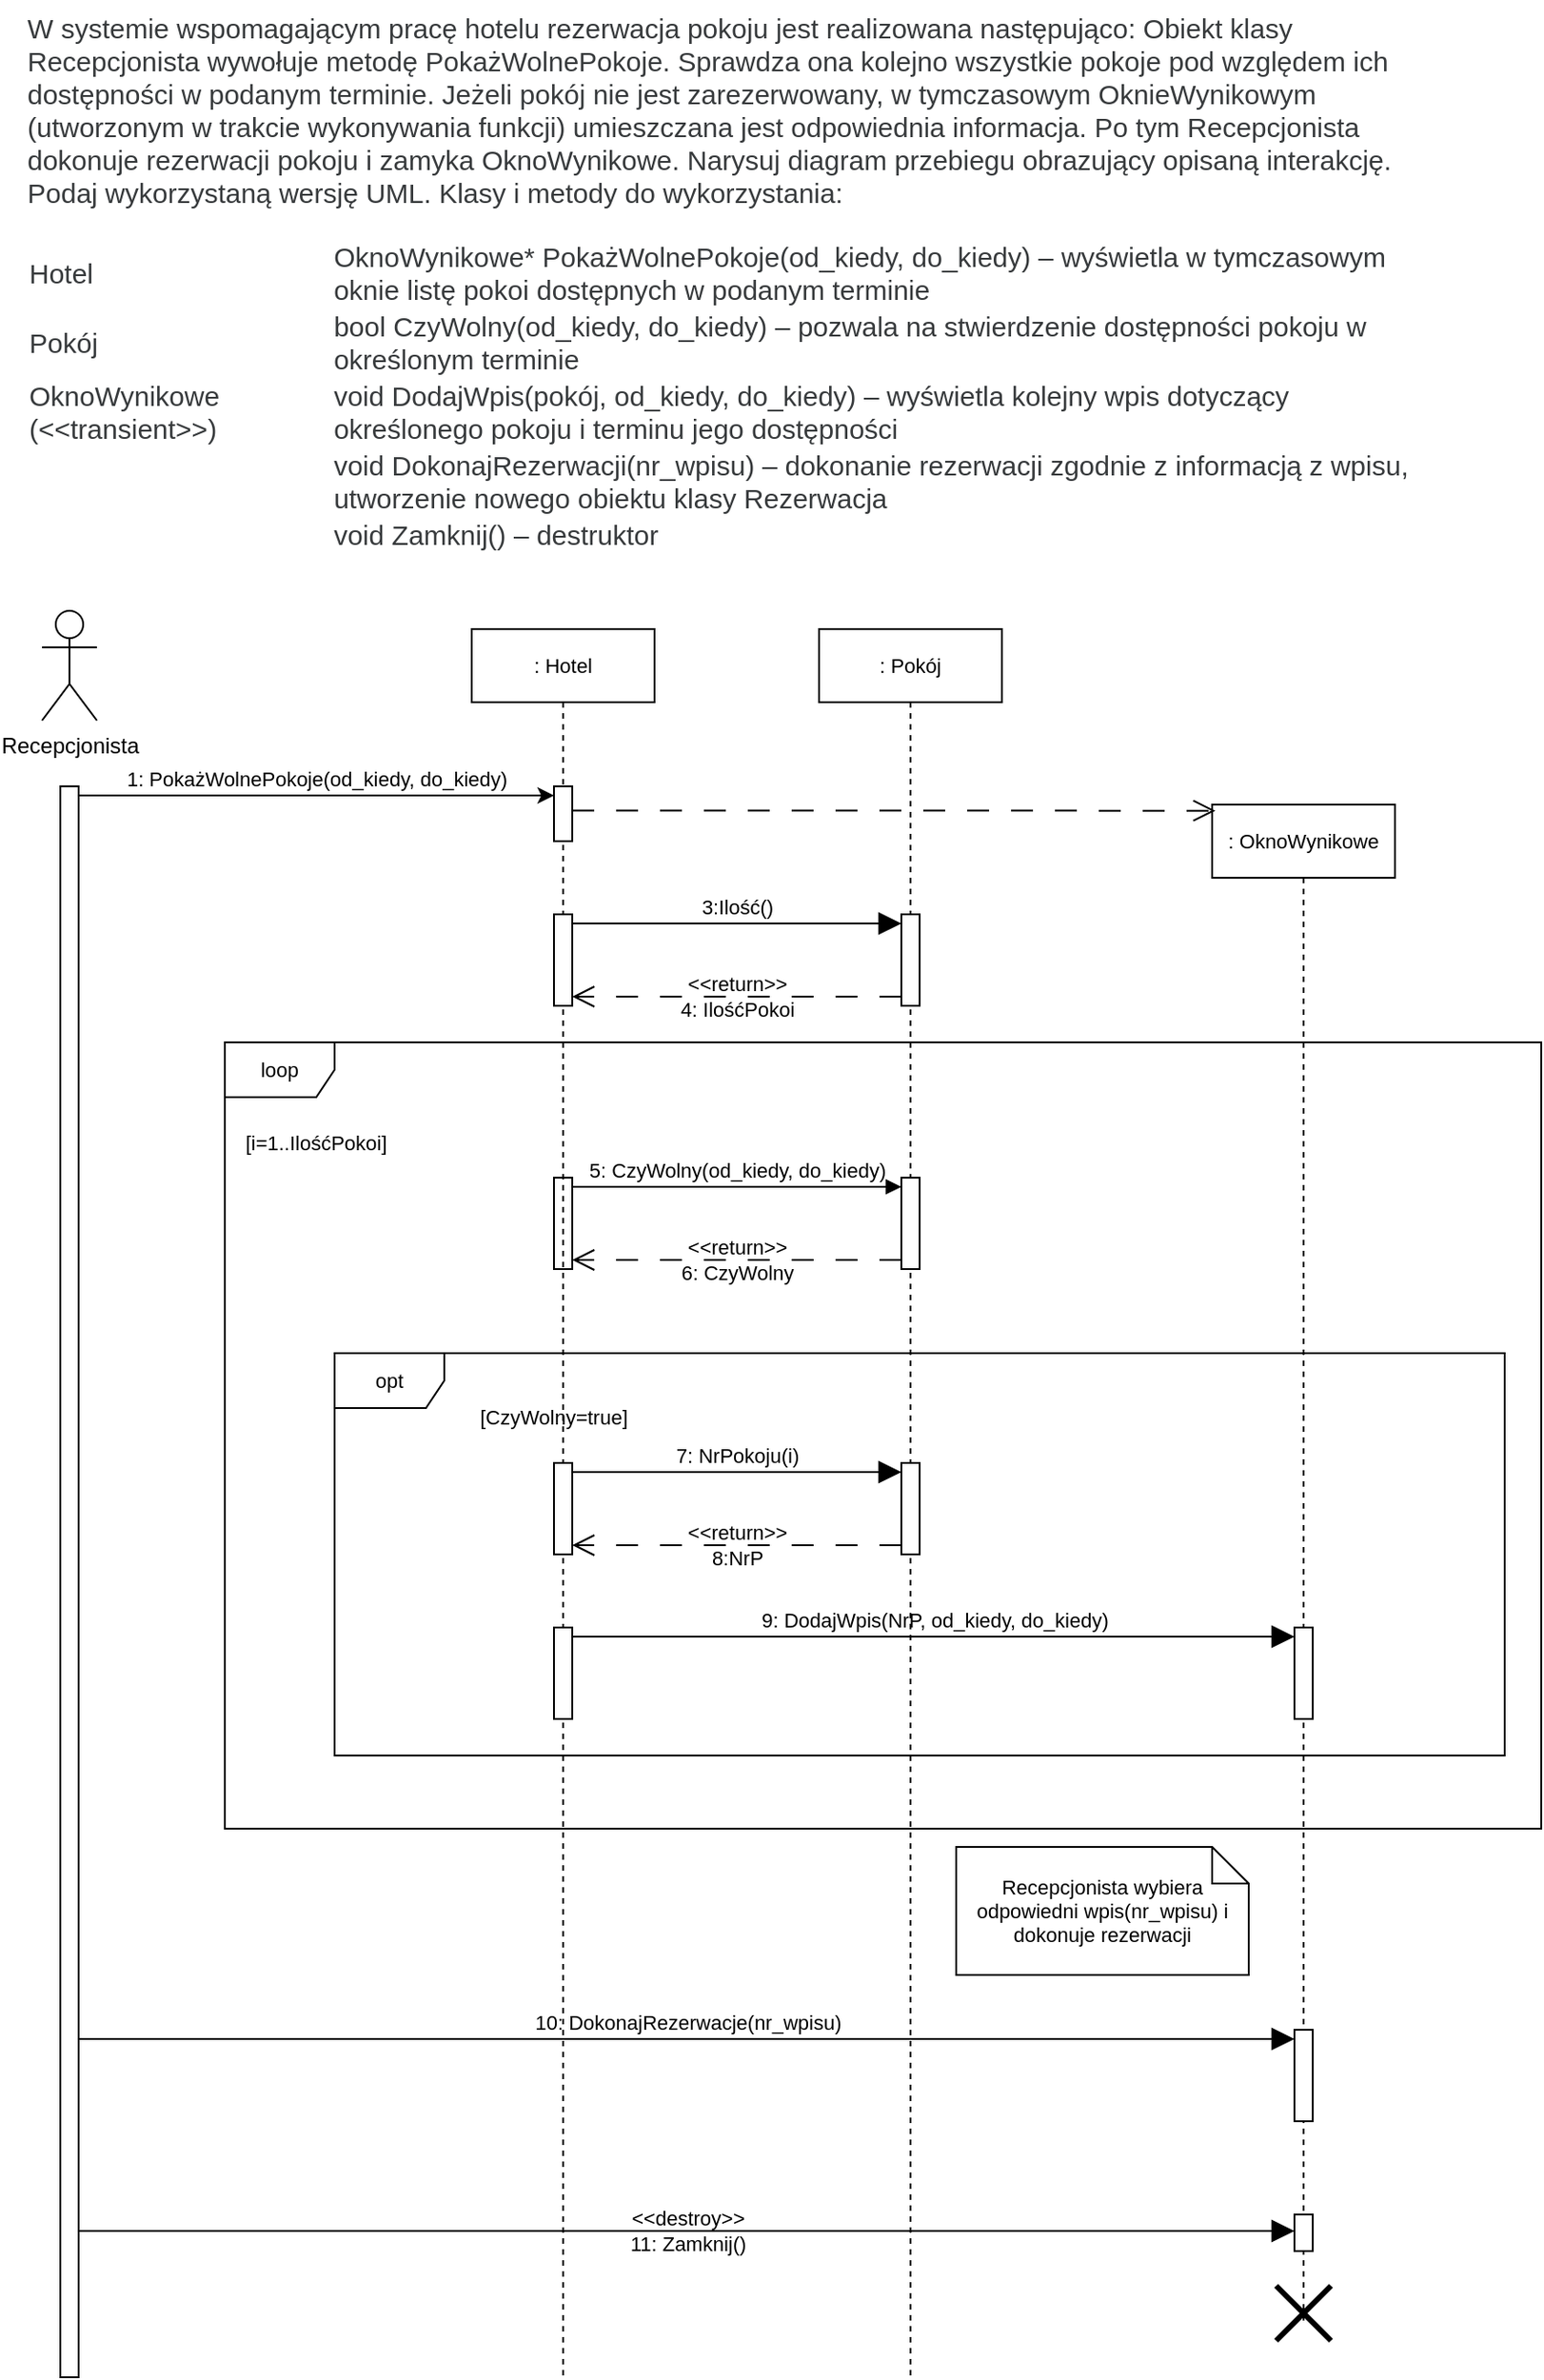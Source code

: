 <mxfile version="24.2.5" type="github">
  <diagram name="Strona-1" id="8ww9L-g64IQBj1eRSzWD">
    <mxGraphModel dx="1170" dy="638" grid="1" gridSize="10" guides="1" tooltips="1" connect="1" arrows="1" fold="1" page="1" pageScale="1" pageWidth="1169" pageHeight="827" math="0" shadow="0">
      <root>
        <mxCell id="0" />
        <mxCell id="1" parent="0" />
        <mxCell id="YFiqXwNewB6xpeX7jggf-1" value="&lt;p style=&quot;box-sizing: border-box; margin-top: 0px; margin-bottom: 1rem; color: rgb(55, 58, 60); font-family: Poppins, sans-serif; font-size: 15px; font-style: normal; font-variant-ligatures: normal; font-variant-caps: normal; font-weight: 400; letter-spacing: normal; orphans: 2; text-align: left; text-indent: 0px; text-transform: none; widows: 2; word-spacing: 0px; -webkit-text-stroke-width: 0px; white-space: normal; background-color: rgb(255, 255, 255); text-decoration-thickness: initial; text-decoration-style: initial; text-decoration-color: initial;&quot;&gt;W systemie wspomagającym pracę hotelu rezerwacja pokoju jest realizowana następująco: Obiekt klasy Recepcjonista wywołuje metodę PokażWolnePokoje. Sprawdza ona kolejno wszystkie pokoje pod względem ich dostępności w podanym terminie. Jeżeli pokój nie jest zarezerwowany, w tymczasowym OknieWynikowym (utworzonym w trakcie wykonywania funkcji) umieszczana jest odpowiednia informacja. Po tym Recepcjonista dokonuje rezerwacji pokoju i zamyka OknoWynikowe. Narysuj diagram przebiegu obrazujący opisaną interakcję. Podaj wykorzystaną wersję UML. Klasy i metody do wykorzystania:&amp;nbsp;&lt;br style=&quot;box-sizing: border-box;&quot;&gt;&lt;/p&gt;&lt;table style=&quot;box-sizing: border-box; border-collapse: collapse; color: rgb(55, 58, 60); font-family: Poppins, sans-serif; font-size: 15px; font-style: normal; font-variant-ligatures: normal; font-variant-caps: normal; font-weight: 400; letter-spacing: normal; orphans: 2; text-align: left; text-transform: none; widows: 2; word-spacing: 0px; -webkit-text-stroke-width: 0px; white-space: normal; background-color: rgb(255, 255, 255); text-decoration-thickness: initial; text-decoration-style: initial; text-decoration-color: initial;&quot;&gt;&lt;tbody style=&quot;box-sizing: border-box;&quot;&gt;&lt;tr style=&quot;box-sizing: border-box;&quot;&gt;&lt;td style=&quot;box-sizing: border-box;&quot;&gt;Hotel&lt;br style=&quot;box-sizing: border-box;&quot;&gt;&lt;/td&gt;&lt;td style=&quot;box-sizing: border-box;&quot;&gt;OknoWynikowe* PokażWolnePokoje(od_kiedy, do_kiedy) – wyświetla w tymczasowym oknie listę pokoi dostępnych w podanym terminie&lt;br style=&quot;box-sizing: border-box;&quot;&gt;&lt;/td&gt;&lt;/tr&gt;&lt;tr style=&quot;box-sizing: border-box;&quot;&gt;&lt;td style=&quot;box-sizing: border-box;&quot;&gt;Pokój&lt;br style=&quot;box-sizing: border-box;&quot;&gt;&lt;/td&gt;&lt;td style=&quot;box-sizing: border-box;&quot;&gt;bool CzyWolny(od_kiedy, do_kiedy) – pozwala na stwierdzenie dostępności pokoju w określonym terminie&lt;br style=&quot;box-sizing: border-box;&quot;&gt;&lt;/td&gt;&lt;/tr&gt;&lt;tr style=&quot;box-sizing: border-box;&quot;&gt;&lt;td style=&quot;box-sizing: border-box;&quot;&gt;OknoWynikowe (&amp;lt;&amp;lt;transient&amp;gt;&amp;gt;)&lt;br style=&quot;box-sizing: border-box;&quot;&gt;&lt;/td&gt;&lt;td style=&quot;box-sizing: border-box;&quot;&gt;void DodajWpis(pokój, od_kiedy, do_kiedy) – wyświetla kolejny wpis dotyczący określonego pokoju i terminu jego dostępności&lt;br style=&quot;box-sizing: border-box;&quot;&gt;&lt;/td&gt;&lt;/tr&gt;&lt;tr style=&quot;box-sizing: border-box;&quot;&gt;&lt;td style=&quot;box-sizing: border-box;&quot;&gt;&amp;nbsp;&lt;br style=&quot;box-sizing: border-box;&quot;&gt;&lt;/td&gt;&lt;td style=&quot;box-sizing: border-box;&quot;&gt;void DokonajRezerwacji(nr_wpisu) – dokonanie rezerwacji zgodnie z informacją z wpisu, utworzenie nowego obiektu klasy Rezerwacja&lt;br style=&quot;box-sizing: border-box;&quot;&gt;&lt;/td&gt;&lt;/tr&gt;&lt;tr style=&quot;box-sizing: border-box;&quot;&gt;&lt;td style=&quot;box-sizing: border-box;&quot;&gt;&amp;nbsp;&lt;br style=&quot;box-sizing: border-box;&quot;&gt;&lt;/td&gt;&lt;td style=&quot;box-sizing: border-box;&quot;&gt;void Zamknij() – destruktor&lt;/td&gt;&lt;/tr&gt;&lt;/tbody&gt;&lt;/table&gt;" style="text;whiteSpace=wrap;html=1;" vertex="1" parent="1">
          <mxGeometry x="190" y="20" width="770" height="310" as="geometry" />
        </mxCell>
        <mxCell id="YFiqXwNewB6xpeX7jggf-7" value="Recepcjonista" style="shape=umlActor;verticalLabelPosition=bottom;verticalAlign=top;html=1;" vertex="1" parent="1">
          <mxGeometry x="200" y="354" width="30" height="60" as="geometry" />
        </mxCell>
        <mxCell id="YFiqXwNewB6xpeX7jggf-23" value="1: PokażWolnePokoje(od_kiedy, do_kiedy)" style="edgeStyle=orthogonalEdgeStyle;rounded=0;orthogonalLoop=1;jettySize=auto;html=1;curved=0;exitX=1;exitY=0;exitDx=0;exitDy=5;exitPerimeter=0;entryX=0;entryY=0;entryDx=0;entryDy=5;entryPerimeter=0;labelBackgroundColor=none;verticalAlign=bottom;" edge="1" parent="1" source="YFiqXwNewB6xpeX7jggf-8" target="YFiqXwNewB6xpeX7jggf-18">
          <mxGeometry relative="1" as="geometry">
            <mxPoint as="offset" />
          </mxGeometry>
        </mxCell>
        <mxCell id="YFiqXwNewB6xpeX7jggf-8" value="" style="html=1;points=[[0,0,0,0,5],[0,1,0,0,-5],[1,0,0,0,5],[1,1,0,0,-5]];perimeter=orthogonalPerimeter;outlineConnect=0;targetShapes=umlLifeline;portConstraint=eastwest;newEdgeStyle={&quot;curved&quot;:0,&quot;rounded&quot;:0};" vertex="1" parent="1">
          <mxGeometry x="210" y="450" width="10" height="870" as="geometry" />
        </mxCell>
        <mxCell id="YFiqXwNewB6xpeX7jggf-52" value="" style="html=1;points=[[0,0,0,0,5],[0,1,0,0,-5],[1,0,0,0,5],[1,1,0,0,-5]];perimeter=orthogonalPerimeter;outlineConnect=0;targetShapes=umlLifeline;portConstraint=eastwest;newEdgeStyle={&quot;curved&quot;:0,&quot;rounded&quot;:0};fontFamily=Helvetica;fontSize=11;fontColor=default;labelBackgroundColor=none;" vertex="1" parent="1">
          <mxGeometry x="480" y="664" width="10" height="50" as="geometry" />
        </mxCell>
        <mxCell id="YFiqXwNewB6xpeX7jggf-54" value="5: CzyWolny(od_kiedy, do_kiedy)" style="edgeStyle=orthogonalEdgeStyle;curved=0;rounded=0;orthogonalLoop=1;jettySize=auto;html=1;exitX=1;exitY=0;exitDx=0;exitDy=5;exitPerimeter=0;entryX=0;entryY=0;entryDx=0;entryDy=5;entryPerimeter=0;strokeColor=default;align=center;verticalAlign=bottom;fontFamily=Helvetica;fontSize=11;fontColor=default;labelBackgroundColor=none;endArrow=block;endFill=1;" edge="1" parent="1" source="YFiqXwNewB6xpeX7jggf-52" target="YFiqXwNewB6xpeX7jggf-53">
          <mxGeometry relative="1" as="geometry" />
        </mxCell>
        <mxCell id="YFiqXwNewB6xpeX7jggf-55" value="&amp;lt;&amp;lt;return&amp;gt;&amp;gt;&lt;div&gt;6: CzyWolny&lt;/div&gt;" style="edgeStyle=orthogonalEdgeStyle;curved=0;rounded=0;orthogonalLoop=1;jettySize=auto;html=1;exitX=0;exitY=1;exitDx=0;exitDy=-5;exitPerimeter=0;entryX=1;entryY=1;entryDx=0;entryDy=-5;entryPerimeter=0;dashed=1;dashPattern=12 12;strokeColor=default;align=center;verticalAlign=middle;fontFamily=Helvetica;fontSize=11;fontColor=default;labelBackgroundColor=none;endArrow=open;endFill=0;endSize=10;" edge="1" parent="1" source="YFiqXwNewB6xpeX7jggf-53" target="YFiqXwNewB6xpeX7jggf-52">
          <mxGeometry relative="1" as="geometry" />
        </mxCell>
        <mxCell id="YFiqXwNewB6xpeX7jggf-56" value="loop" style="shape=umlFrame;whiteSpace=wrap;html=1;pointerEvents=0;fontFamily=Helvetica;fontSize=11;fontColor=default;labelBackgroundColor=none;" vertex="1" parent="1">
          <mxGeometry x="300" y="590" width="720" height="430" as="geometry" />
        </mxCell>
        <mxCell id="YFiqXwNewB6xpeX7jggf-58" value="[i=1..IlośćPokoi]" style="text;strokeColor=none;align=center;fillColor=none;html=1;verticalAlign=middle;whiteSpace=wrap;rounded=0;fontFamily=Helvetica;fontSize=11;fontColor=default;labelBackgroundColor=none;" vertex="1" parent="1">
          <mxGeometry x="320" y="630" width="60" height="30" as="geometry" />
        </mxCell>
        <mxCell id="YFiqXwNewB6xpeX7jggf-68" value="3:Ilość()" style="edgeStyle=orthogonalEdgeStyle;curved=0;rounded=0;orthogonalLoop=1;jettySize=auto;html=1;exitX=1;exitY=0;exitDx=0;exitDy=5;exitPerimeter=0;entryX=0;entryY=0;entryDx=0;entryDy=5;entryPerimeter=0;strokeColor=default;align=center;verticalAlign=bottom;fontFamily=Helvetica;fontSize=11;fontColor=default;labelBackgroundColor=none;endArrow=block;endFill=1;endSize=10;" edge="1" parent="1" source="YFiqXwNewB6xpeX7jggf-63" target="YFiqXwNewB6xpeX7jggf-65">
          <mxGeometry relative="1" as="geometry" />
        </mxCell>
        <mxCell id="YFiqXwNewB6xpeX7jggf-69" value="&amp;lt;&amp;lt;return&amp;gt;&amp;gt;&lt;div&gt;4: IlośćPokoi&lt;/div&gt;" style="edgeStyle=orthogonalEdgeStyle;curved=0;rounded=0;orthogonalLoop=1;jettySize=auto;html=1;exitX=0;exitY=1;exitDx=0;exitDy=-5;exitPerimeter=0;entryX=1;entryY=1;entryDx=0;entryDy=-5;entryPerimeter=0;dashed=1;dashPattern=12 12;strokeColor=default;align=center;verticalAlign=middle;fontFamily=Helvetica;fontSize=11;fontColor=default;labelBackgroundColor=none;endArrow=open;endFill=0;endSize=10;" edge="1" parent="1" source="YFiqXwNewB6xpeX7jggf-65" target="YFiqXwNewB6xpeX7jggf-63">
          <mxGeometry relative="1" as="geometry" />
        </mxCell>
        <mxCell id="YFiqXwNewB6xpeX7jggf-74" value="opt" style="shape=umlFrame;whiteSpace=wrap;html=1;pointerEvents=0;fontFamily=Helvetica;fontSize=11;fontColor=default;labelBackgroundColor=none;" vertex="1" parent="1">
          <mxGeometry x="360" y="760" width="640" height="220" as="geometry" />
        </mxCell>
        <mxCell id="YFiqXwNewB6xpeX7jggf-75" value="[CzyWolny=true]" style="text;strokeColor=none;align=center;fillColor=none;html=1;verticalAlign=middle;whiteSpace=wrap;rounded=0;fontFamily=Helvetica;fontSize=11;fontColor=default;labelBackgroundColor=none;" vertex="1" parent="1">
          <mxGeometry x="450" y="780" width="60" height="30" as="geometry" />
        </mxCell>
        <mxCell id="YFiqXwNewB6xpeX7jggf-76" value="7: NrPokoju(i)" style="edgeStyle=orthogonalEdgeStyle;curved=0;rounded=0;orthogonalLoop=1;jettySize=auto;html=1;exitX=1;exitY=0;exitDx=0;exitDy=5;exitPerimeter=0;entryX=0;entryY=0;entryDx=0;entryDy=5;entryPerimeter=0;strokeColor=default;align=center;verticalAlign=bottom;fontFamily=Helvetica;fontSize=11;fontColor=default;labelBackgroundColor=none;endArrow=block;endFill=1;endSize=10;" edge="1" parent="1" source="YFiqXwNewB6xpeX7jggf-70" target="YFiqXwNewB6xpeX7jggf-71">
          <mxGeometry relative="1" as="geometry" />
        </mxCell>
        <mxCell id="YFiqXwNewB6xpeX7jggf-77" value="&amp;lt;&amp;lt;return&amp;gt;&amp;gt;&lt;div&gt;8:NrP&lt;/div&gt;" style="edgeStyle=orthogonalEdgeStyle;curved=0;rounded=0;orthogonalLoop=1;jettySize=auto;html=1;exitX=0;exitY=1;exitDx=0;exitDy=-5;exitPerimeter=0;entryX=1;entryY=1;entryDx=0;entryDy=-5;entryPerimeter=0;dashed=1;dashPattern=12 12;strokeColor=default;align=center;verticalAlign=middle;fontFamily=Helvetica;fontSize=11;fontColor=default;labelBackgroundColor=none;endArrow=open;endFill=0;endSize=10;" edge="1" parent="1" source="YFiqXwNewB6xpeX7jggf-71" target="YFiqXwNewB6xpeX7jggf-70">
          <mxGeometry relative="1" as="geometry" />
        </mxCell>
        <mxCell id="YFiqXwNewB6xpeX7jggf-83" value="9: DodajWpis(NrP, od_kiedy, do_kiedy)" style="edgeStyle=orthogonalEdgeStyle;curved=0;rounded=0;orthogonalLoop=1;jettySize=auto;html=1;exitX=1;exitY=0;exitDx=0;exitDy=5;exitPerimeter=0;entryX=0;entryY=0;entryDx=0;entryDy=5;entryPerimeter=0;strokeColor=default;align=center;verticalAlign=bottom;fontFamily=Helvetica;fontSize=11;fontColor=default;labelBackgroundColor=none;endArrow=block;endFill=1;endSize=10;" edge="1" parent="1" source="YFiqXwNewB6xpeX7jggf-79" target="YFiqXwNewB6xpeX7jggf-80">
          <mxGeometry relative="1" as="geometry" />
        </mxCell>
        <mxCell id="YFiqXwNewB6xpeX7jggf-88" value="Recepcjonista wybiera odpowiedni wpis(nr_wpisu) i dokonuje rezerwacji" style="shape=note;size=20;whiteSpace=wrap;html=1;fontFamily=Helvetica;fontSize=11;fontColor=default;labelBackgroundColor=none;" vertex="1" parent="1">
          <mxGeometry x="700" y="1030" width="160" height="70" as="geometry" />
        </mxCell>
        <mxCell id="YFiqXwNewB6xpeX7jggf-92" value="10: DokonajRezerwacje(nr_wpisu)" style="edgeStyle=orthogonalEdgeStyle;curved=0;rounded=0;orthogonalLoop=1;jettySize=auto;html=1;entryX=0;entryY=0;entryDx=0;entryDy=5;entryPerimeter=0;strokeColor=default;align=center;verticalAlign=bottom;fontFamily=Helvetica;fontSize=11;fontColor=default;labelBackgroundColor=none;endArrow=block;endFill=1;endSize=10;" edge="1" parent="1" source="YFiqXwNewB6xpeX7jggf-8" target="YFiqXwNewB6xpeX7jggf-87">
          <mxGeometry relative="1" as="geometry">
            <Array as="points">
              <mxPoint x="400" y="1135" />
              <mxPoint x="400" y="1135" />
            </Array>
          </mxGeometry>
        </mxCell>
        <mxCell id="YFiqXwNewB6xpeX7jggf-95" value="&amp;lt;&amp;lt;destroy&amp;gt;&amp;gt;&lt;div&gt;11: Zamknij()&lt;/div&gt;" style="edgeStyle=orthogonalEdgeStyle;curved=0;rounded=0;orthogonalLoop=1;jettySize=auto;html=1;strokeColor=default;align=center;verticalAlign=middle;fontFamily=Helvetica;fontSize=11;fontColor=default;labelBackgroundColor=none;endArrow=block;endFill=1;endSize=10;" edge="1" parent="1" source="YFiqXwNewB6xpeX7jggf-8" target="YFiqXwNewB6xpeX7jggf-93">
          <mxGeometry relative="1" as="geometry">
            <mxPoint x="220" y="1239" as="sourcePoint" />
            <mxPoint x="885" y="1239" as="targetPoint" />
            <Array as="points">
              <mxPoint x="410" y="1240" />
              <mxPoint x="410" y="1240" />
            </Array>
          </mxGeometry>
        </mxCell>
        <mxCell id="YFiqXwNewB6xpeX7jggf-98" value=": Hotel" style="shape=umlLifeline;perimeter=lifelinePerimeter;whiteSpace=wrap;html=1;container=1;dropTarget=0;collapsible=0;recursiveResize=0;outlineConnect=0;portConstraint=eastwest;newEdgeStyle={&quot;curved&quot;:0,&quot;rounded&quot;:0};fontFamily=Helvetica;fontSize=11;fontColor=default;labelBackgroundColor=none;" vertex="1" parent="1">
          <mxGeometry x="435" y="364" width="100" height="956" as="geometry" />
        </mxCell>
        <mxCell id="YFiqXwNewB6xpeX7jggf-18" value="" style="html=1;points=[[0,0,0,0,5],[0,1,0,0,-5],[1,0,0,0,5],[1,1,0,0,-5]];perimeter=orthogonalPerimeter;outlineConnect=0;targetShapes=umlLifeline;portConstraint=eastwest;newEdgeStyle={&quot;curved&quot;:0,&quot;rounded&quot;:0};" vertex="1" parent="YFiqXwNewB6xpeX7jggf-98">
          <mxGeometry x="45" y="86" width="10" height="30" as="geometry" />
        </mxCell>
        <mxCell id="YFiqXwNewB6xpeX7jggf-63" value="" style="html=1;points=[[0,0,0,0,5],[0,1,0,0,-5],[1,0,0,0,5],[1,1,0,0,-5]];perimeter=orthogonalPerimeter;outlineConnect=0;targetShapes=umlLifeline;portConstraint=eastwest;newEdgeStyle={&quot;curved&quot;:0,&quot;rounded&quot;:0};fontFamily=Helvetica;fontSize=11;fontColor=default;labelBackgroundColor=none;" vertex="1" parent="YFiqXwNewB6xpeX7jggf-98">
          <mxGeometry x="45" y="156" width="10" height="50" as="geometry" />
        </mxCell>
        <mxCell id="YFiqXwNewB6xpeX7jggf-70" value="" style="html=1;points=[[0,0,0,0,5],[0,1,0,0,-5],[1,0,0,0,5],[1,1,0,0,-5]];perimeter=orthogonalPerimeter;outlineConnect=0;targetShapes=umlLifeline;portConstraint=eastwest;newEdgeStyle={&quot;curved&quot;:0,&quot;rounded&quot;:0};fontFamily=Helvetica;fontSize=11;fontColor=default;labelBackgroundColor=none;" vertex="1" parent="YFiqXwNewB6xpeX7jggf-98">
          <mxGeometry x="45" y="456" width="10" height="50" as="geometry" />
        </mxCell>
        <mxCell id="YFiqXwNewB6xpeX7jggf-79" value="" style="html=1;points=[[0,0,0,0,5],[0,1,0,0,-5],[1,0,0,0,5],[1,1,0,0,-5]];perimeter=orthogonalPerimeter;outlineConnect=0;targetShapes=umlLifeline;portConstraint=eastwest;newEdgeStyle={&quot;curved&quot;:0,&quot;rounded&quot;:0};fontFamily=Helvetica;fontSize=11;fontColor=default;labelBackgroundColor=none;" vertex="1" parent="YFiqXwNewB6xpeX7jggf-98">
          <mxGeometry x="45" y="546" width="10" height="50" as="geometry" />
        </mxCell>
        <mxCell id="YFiqXwNewB6xpeX7jggf-99" value=": Pokój" style="shape=umlLifeline;perimeter=lifelinePerimeter;whiteSpace=wrap;html=1;container=1;dropTarget=0;collapsible=0;recursiveResize=0;outlineConnect=0;portConstraint=eastwest;newEdgeStyle={&quot;curved&quot;:0,&quot;rounded&quot;:0};fontFamily=Helvetica;fontSize=11;fontColor=default;labelBackgroundColor=none;" vertex="1" parent="1">
          <mxGeometry x="625" y="364" width="100" height="956" as="geometry" />
        </mxCell>
        <mxCell id="YFiqXwNewB6xpeX7jggf-65" value="" style="html=1;points=[[0,0,0,0,5],[0,1,0,0,-5],[1,0,0,0,5],[1,1,0,0,-5]];perimeter=orthogonalPerimeter;outlineConnect=0;targetShapes=umlLifeline;portConstraint=eastwest;newEdgeStyle={&quot;curved&quot;:0,&quot;rounded&quot;:0};fontFamily=Helvetica;fontSize=11;fontColor=default;labelBackgroundColor=none;" vertex="1" parent="YFiqXwNewB6xpeX7jggf-99">
          <mxGeometry x="45" y="156" width="10" height="50" as="geometry" />
        </mxCell>
        <mxCell id="YFiqXwNewB6xpeX7jggf-53" value="" style="html=1;points=[[0,0,0,0,5],[0,1,0,0,-5],[1,0,0,0,5],[1,1,0,0,-5]];perimeter=orthogonalPerimeter;outlineConnect=0;targetShapes=umlLifeline;portConstraint=eastwest;newEdgeStyle={&quot;curved&quot;:0,&quot;rounded&quot;:0};fontFamily=Helvetica;fontSize=11;fontColor=default;labelBackgroundColor=none;" vertex="1" parent="YFiqXwNewB6xpeX7jggf-99">
          <mxGeometry x="45" y="300" width="10" height="50" as="geometry" />
        </mxCell>
        <mxCell id="YFiqXwNewB6xpeX7jggf-71" value="" style="html=1;points=[[0,0,0,0,5],[0,1,0,0,-5],[1,0,0,0,5],[1,1,0,0,-5]];perimeter=orthogonalPerimeter;outlineConnect=0;targetShapes=umlLifeline;portConstraint=eastwest;newEdgeStyle={&quot;curved&quot;:0,&quot;rounded&quot;:0};fontFamily=Helvetica;fontSize=11;fontColor=default;labelBackgroundColor=none;" vertex="1" parent="YFiqXwNewB6xpeX7jggf-99">
          <mxGeometry x="45" y="456" width="10" height="50" as="geometry" />
        </mxCell>
        <mxCell id="YFiqXwNewB6xpeX7jggf-100" value=": OknoWynikowe" style="shape=umlLifeline;perimeter=lifelinePerimeter;whiteSpace=wrap;html=1;container=1;dropTarget=0;collapsible=0;recursiveResize=0;outlineConnect=0;portConstraint=eastwest;newEdgeStyle={&quot;curved&quot;:0,&quot;rounded&quot;:0};fontFamily=Helvetica;fontSize=11;fontColor=default;labelBackgroundColor=none;" vertex="1" parent="1">
          <mxGeometry x="840" y="460" width="100" height="830" as="geometry" />
        </mxCell>
        <mxCell id="YFiqXwNewB6xpeX7jggf-80" value="" style="html=1;points=[[0,0,0,0,5],[0,1,0,0,-5],[1,0,0,0,5],[1,1,0,0,-5]];perimeter=orthogonalPerimeter;outlineConnect=0;targetShapes=umlLifeline;portConstraint=eastwest;newEdgeStyle={&quot;curved&quot;:0,&quot;rounded&quot;:0};fontFamily=Helvetica;fontSize=11;fontColor=default;labelBackgroundColor=none;" vertex="1" parent="YFiqXwNewB6xpeX7jggf-100">
          <mxGeometry x="45" y="450" width="10" height="50" as="geometry" />
        </mxCell>
        <mxCell id="YFiqXwNewB6xpeX7jggf-87" value="" style="html=1;points=[[0,0,0,0,5],[0,1,0,0,-5],[1,0,0,0,5],[1,1,0,0,-5]];perimeter=orthogonalPerimeter;outlineConnect=0;targetShapes=umlLifeline;portConstraint=eastwest;newEdgeStyle={&quot;curved&quot;:0,&quot;rounded&quot;:0};fontFamily=Helvetica;fontSize=11;fontColor=default;labelBackgroundColor=none;" vertex="1" parent="YFiqXwNewB6xpeX7jggf-100">
          <mxGeometry x="45" y="670" width="10" height="50" as="geometry" />
        </mxCell>
        <mxCell id="YFiqXwNewB6xpeX7jggf-93" value="" style="html=1;points=[[0,0,0,0,5],[0,1,0,0,-5],[1,0,0,0,5],[1,1,0,0,-5]];perimeter=orthogonalPerimeter;outlineConnect=0;targetShapes=umlLifeline;portConstraint=eastwest;newEdgeStyle={&quot;curved&quot;:0,&quot;rounded&quot;:0};fontFamily=Helvetica;fontSize=11;fontColor=default;labelBackgroundColor=none;" vertex="1" parent="YFiqXwNewB6xpeX7jggf-100">
          <mxGeometry x="45" y="771" width="10" height="20" as="geometry" />
        </mxCell>
        <mxCell id="YFiqXwNewB6xpeX7jggf-103" style="edgeStyle=orthogonalEdgeStyle;curved=0;rounded=0;orthogonalLoop=1;jettySize=auto;html=1;entryX=0.018;entryY=0.004;entryDx=0;entryDy=0;entryPerimeter=0;dashed=1;dashPattern=12 12;strokeColor=default;align=center;verticalAlign=middle;fontFamily=Helvetica;fontSize=11;fontColor=default;labelBackgroundColor=none;endArrow=open;endFill=0;endSize=10;" edge="1" parent="1" source="YFiqXwNewB6xpeX7jggf-18" target="YFiqXwNewB6xpeX7jggf-100">
          <mxGeometry relative="1" as="geometry">
            <Array as="points">
              <mxPoint x="666" y="463" />
            </Array>
          </mxGeometry>
        </mxCell>
        <mxCell id="YFiqXwNewB6xpeX7jggf-101" value="" style="shape=umlDestroy;whiteSpace=wrap;html=1;strokeWidth=3;targetShapes=umlLifeline;fontFamily=Helvetica;fontSize=11;fontColor=default;labelBackgroundColor=none;" vertex="1" parent="1">
          <mxGeometry x="875" y="1270" width="30" height="30" as="geometry" />
        </mxCell>
      </root>
    </mxGraphModel>
  </diagram>
</mxfile>
